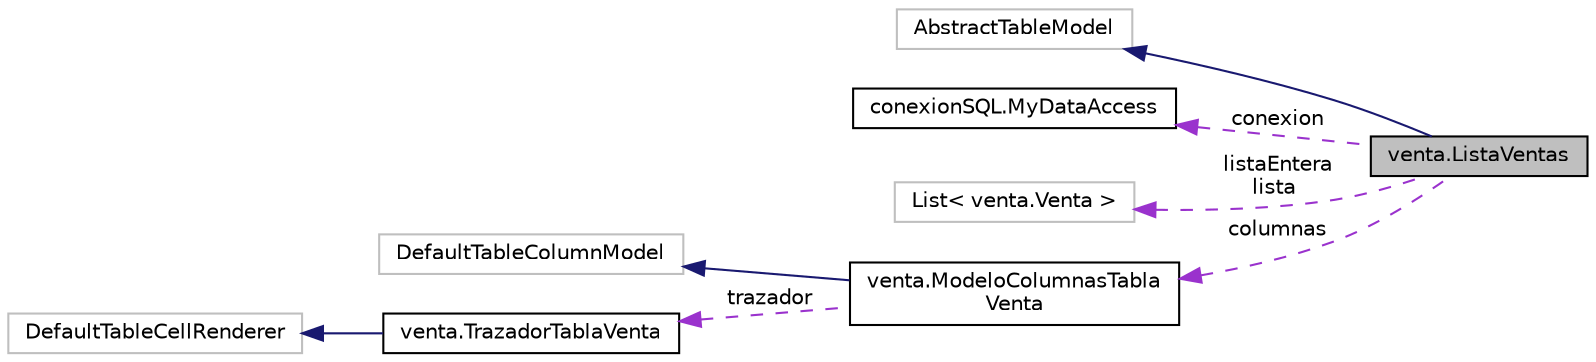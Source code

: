digraph "venta.ListaVentas"
{
  edge [fontname="Helvetica",fontsize="10",labelfontname="Helvetica",labelfontsize="10"];
  node [fontname="Helvetica",fontsize="10",shape=record];
  rankdir="LR";
  Node2 [label="venta.ListaVentas",height=0.2,width=0.4,color="black", fillcolor="grey75", style="filled", fontcolor="black"];
  Node3 -> Node2 [dir="back",color="midnightblue",fontsize="10",style="solid",fontname="Helvetica"];
  Node3 [label="AbstractTableModel",height=0.2,width=0.4,color="grey75", fillcolor="white", style="filled"];
  Node4 -> Node2 [dir="back",color="darkorchid3",fontsize="10",style="dashed",label=" conexion" ,fontname="Helvetica"];
  Node4 [label="conexionSQL.MyDataAccess",height=0.2,width=0.4,color="black", fillcolor="white", style="filled",URL="$classconexion_s_q_l_1_1_my_data_access.html"];
  Node5 -> Node2 [dir="back",color="darkorchid3",fontsize="10",style="dashed",label=" listaEntera\nlista" ,fontname="Helvetica"];
  Node5 [label="List\< venta.Venta \>",height=0.2,width=0.4,color="grey75", fillcolor="white", style="filled"];
  Node6 -> Node2 [dir="back",color="darkorchid3",fontsize="10",style="dashed",label=" columnas" ,fontname="Helvetica"];
  Node6 [label="venta.ModeloColumnasTabla\lVenta",height=0.2,width=0.4,color="black", fillcolor="white", style="filled",URL="$classventa_1_1_modelo_columnas_tabla_venta.html"];
  Node7 -> Node6 [dir="back",color="midnightblue",fontsize="10",style="solid",fontname="Helvetica"];
  Node7 [label="DefaultTableColumnModel",height=0.2,width=0.4,color="grey75", fillcolor="white", style="filled"];
  Node8 -> Node6 [dir="back",color="darkorchid3",fontsize="10",style="dashed",label=" trazador" ,fontname="Helvetica"];
  Node8 [label="venta.TrazadorTablaVenta",height=0.2,width=0.4,color="black", fillcolor="white", style="filled",URL="$classventa_1_1_trazador_tabla_venta.html"];
  Node9 -> Node8 [dir="back",color="midnightblue",fontsize="10",style="solid",fontname="Helvetica"];
  Node9 [label="DefaultTableCellRenderer",height=0.2,width=0.4,color="grey75", fillcolor="white", style="filled"];
}
